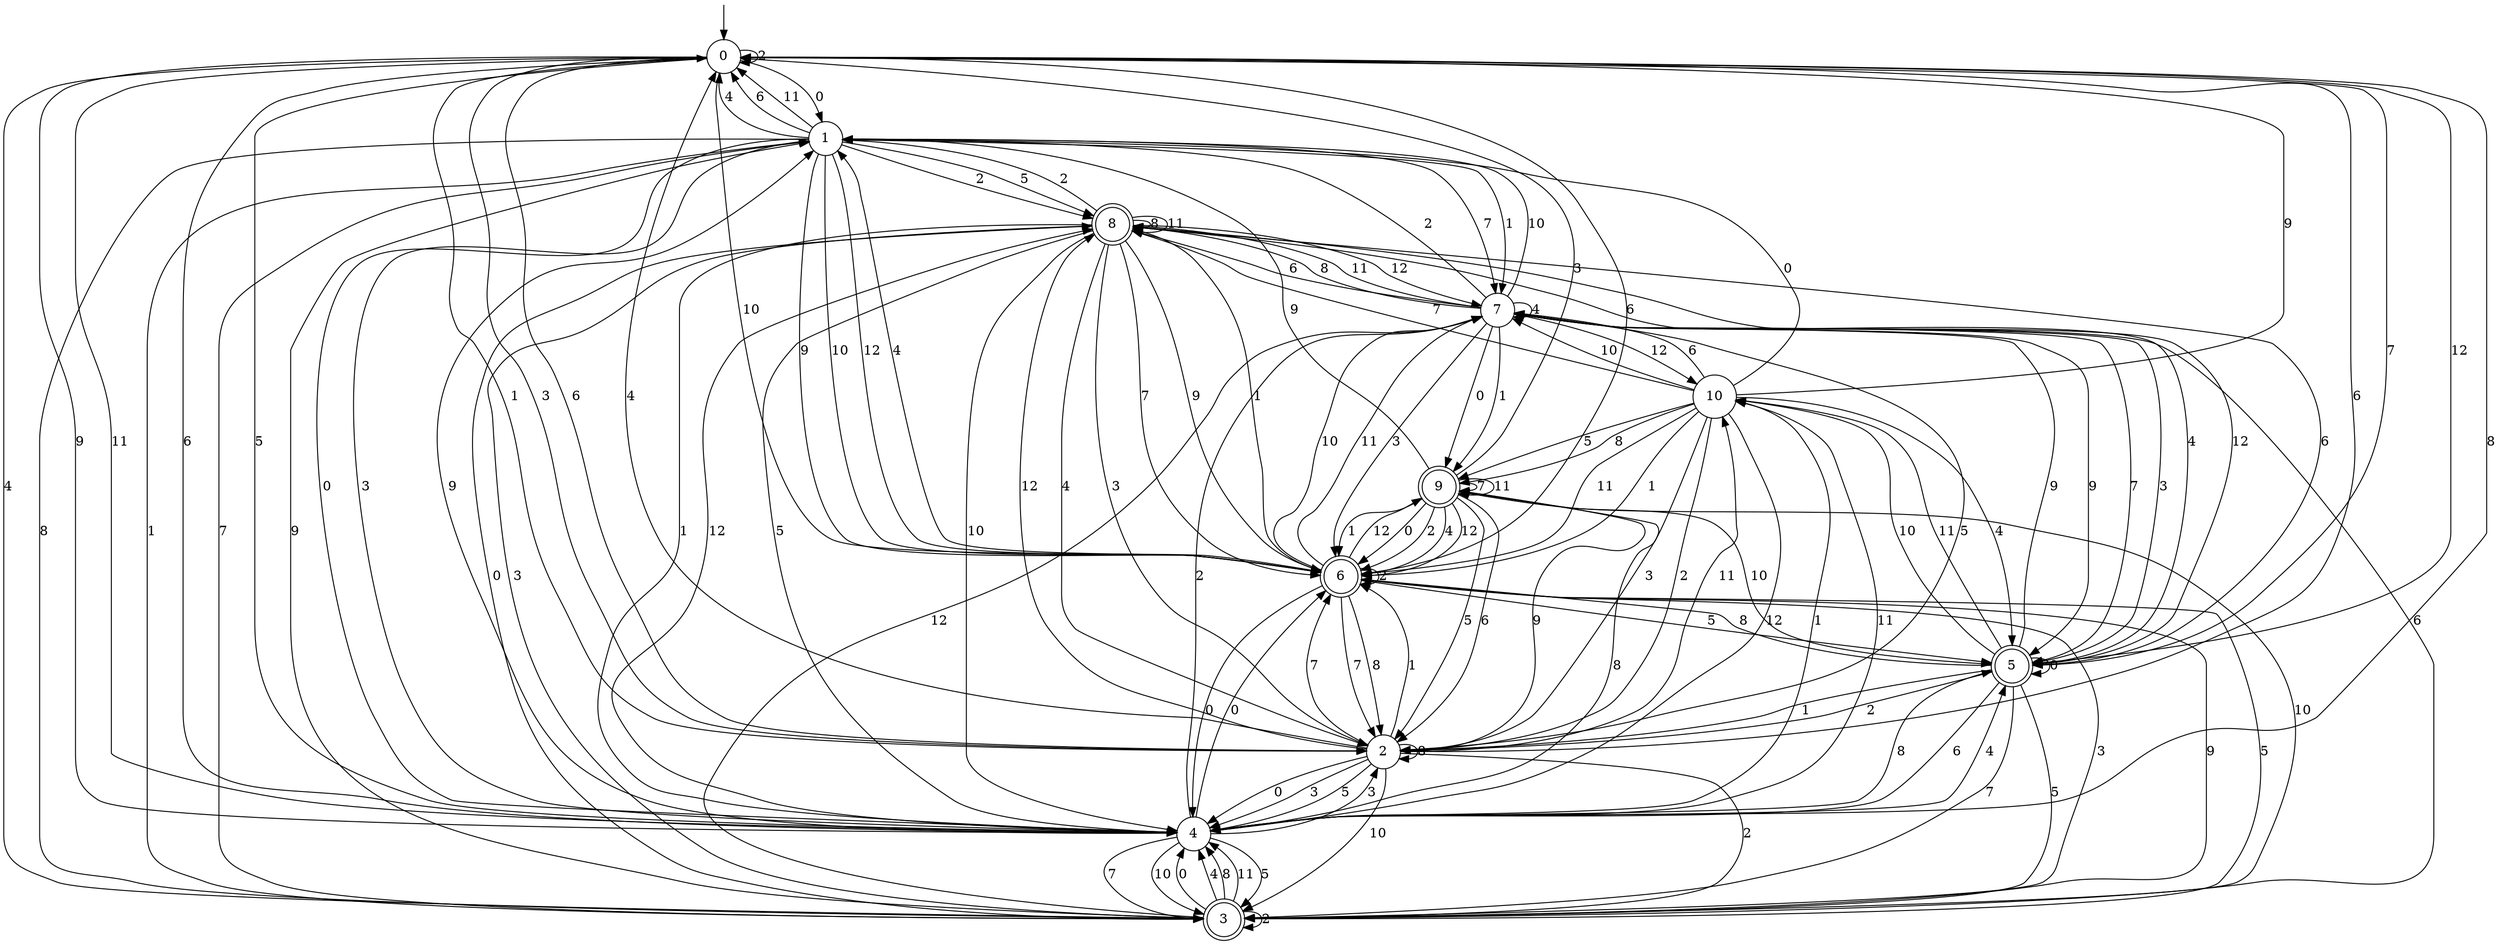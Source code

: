digraph g {

	s0 [shape="circle" label="0"];
	s1 [shape="circle" label="1"];
	s2 [shape="circle" label="2"];
	s3 [shape="doublecircle" label="3"];
	s4 [shape="circle" label="4"];
	s5 [shape="doublecircle" label="5"];
	s6 [shape="doublecircle" label="6"];
	s7 [shape="circle" label="7"];
	s8 [shape="doublecircle" label="8"];
	s9 [shape="doublecircle" label="9"];
	s10 [shape="circle" label="10"];
	s0 -> s1 [label="0"];
	s0 -> s2 [label="1"];
	s0 -> s0 [label="2"];
	s0 -> s2 [label="3"];
	s0 -> s3 [label="4"];
	s0 -> s4 [label="5"];
	s0 -> s2 [label="6"];
	s0 -> s5 [label="7"];
	s0 -> s4 [label="8"];
	s0 -> s4 [label="9"];
	s0 -> s6 [label="10"];
	s0 -> s4 [label="11"];
	s0 -> s5 [label="12"];
	s1 -> s4 [label="0"];
	s1 -> s7 [label="1"];
	s1 -> s8 [label="2"];
	s1 -> s4 [label="3"];
	s1 -> s0 [label="4"];
	s1 -> s8 [label="5"];
	s1 -> s0 [label="6"];
	s1 -> s7 [label="7"];
	s1 -> s3 [label="8"];
	s1 -> s6 [label="9"];
	s1 -> s6 [label="10"];
	s1 -> s0 [label="11"];
	s1 -> s6 [label="12"];
	s2 -> s4 [label="0"];
	s2 -> s6 [label="1"];
	s2 -> s3 [label="2"];
	s2 -> s4 [label="3"];
	s2 -> s0 [label="4"];
	s2 -> s4 [label="5"];
	s2 -> s0 [label="6"];
	s2 -> s6 [label="7"];
	s2 -> s2 [label="8"];
	s2 -> s9 [label="9"];
	s2 -> s3 [label="10"];
	s2 -> s10 [label="11"];
	s2 -> s8 [label="12"];
	s3 -> s4 [label="0"];
	s3 -> s1 [label="1"];
	s3 -> s3 [label="2"];
	s3 -> s8 [label="3"];
	s3 -> s4 [label="4"];
	s3 -> s6 [label="5"];
	s3 -> s7 [label="6"];
	s3 -> s1 [label="7"];
	s3 -> s4 [label="8"];
	s3 -> s1 [label="9"];
	s3 -> s9 [label="10"];
	s3 -> s4 [label="11"];
	s3 -> s7 [label="12"];
	s4 -> s6 [label="0"];
	s4 -> s10 [label="1"];
	s4 -> s7 [label="2"];
	s4 -> s2 [label="3"];
	s4 -> s5 [label="4"];
	s4 -> s3 [label="5"];
	s4 -> s0 [label="6"];
	s4 -> s3 [label="7"];
	s4 -> s5 [label="8"];
	s4 -> s1 [label="9"];
	s4 -> s3 [label="10"];
	s4 -> s10 [label="11"];
	s4 -> s8 [label="12"];
	s5 -> s5 [label="0"];
	s5 -> s2 [label="1"];
	s5 -> s2 [label="2"];
	s5 -> s7 [label="3"];
	s5 -> s8 [label="4"];
	s5 -> s3 [label="5"];
	s5 -> s4 [label="6"];
	s5 -> s3 [label="7"];
	s5 -> s6 [label="8"];
	s5 -> s7 [label="9"];
	s5 -> s10 [label="10"];
	s5 -> s10 [label="11"];
	s5 -> s8 [label="12"];
	s6 -> s4 [label="0"];
	s6 -> s8 [label="1"];
	s6 -> s6 [label="2"];
	s6 -> s3 [label="3"];
	s6 -> s1 [label="4"];
	s6 -> s5 [label="5"];
	s6 -> s0 [label="6"];
	s6 -> s2 [label="7"];
	s6 -> s2 [label="8"];
	s6 -> s3 [label="9"];
	s6 -> s7 [label="10"];
	s6 -> s7 [label="11"];
	s6 -> s9 [label="12"];
	s7 -> s9 [label="0"];
	s7 -> s9 [label="1"];
	s7 -> s1 [label="2"];
	s7 -> s6 [label="3"];
	s7 -> s7 [label="4"];
	s7 -> s2 [label="5"];
	s7 -> s8 [label="6"];
	s7 -> s5 [label="7"];
	s7 -> s8 [label="8"];
	s7 -> s5 [label="9"];
	s7 -> s1 [label="10"];
	s7 -> s8 [label="11"];
	s7 -> s10 [label="12"];
	s8 -> s3 [label="0"];
	s8 -> s4 [label="1"];
	s8 -> s1 [label="2"];
	s8 -> s2 [label="3"];
	s8 -> s2 [label="4"];
	s8 -> s4 [label="5"];
	s8 -> s5 [label="6"];
	s8 -> s6 [label="7"];
	s8 -> s8 [label="8"];
	s8 -> s6 [label="9"];
	s8 -> s4 [label="10"];
	s8 -> s8 [label="11"];
	s8 -> s7 [label="12"];
	s9 -> s6 [label="0"];
	s9 -> s6 [label="1"];
	s9 -> s6 [label="2"];
	s9 -> s0 [label="3"];
	s9 -> s6 [label="4"];
	s9 -> s2 [label="5"];
	s9 -> s2 [label="6"];
	s9 -> s9 [label="7"];
	s9 -> s4 [label="8"];
	s9 -> s1 [label="9"];
	s9 -> s5 [label="10"];
	s9 -> s9 [label="11"];
	s9 -> s6 [label="12"];
	s10 -> s1 [label="0"];
	s10 -> s6 [label="1"];
	s10 -> s2 [label="2"];
	s10 -> s2 [label="3"];
	s10 -> s5 [label="4"];
	s10 -> s9 [label="5"];
	s10 -> s7 [label="6"];
	s10 -> s8 [label="7"];
	s10 -> s9 [label="8"];
	s10 -> s0 [label="9"];
	s10 -> s7 [label="10"];
	s10 -> s6 [label="11"];
	s10 -> s4 [label="12"];

__start0 [label="" shape="none" width="0" height="0"];
__start0 -> s0;

}
